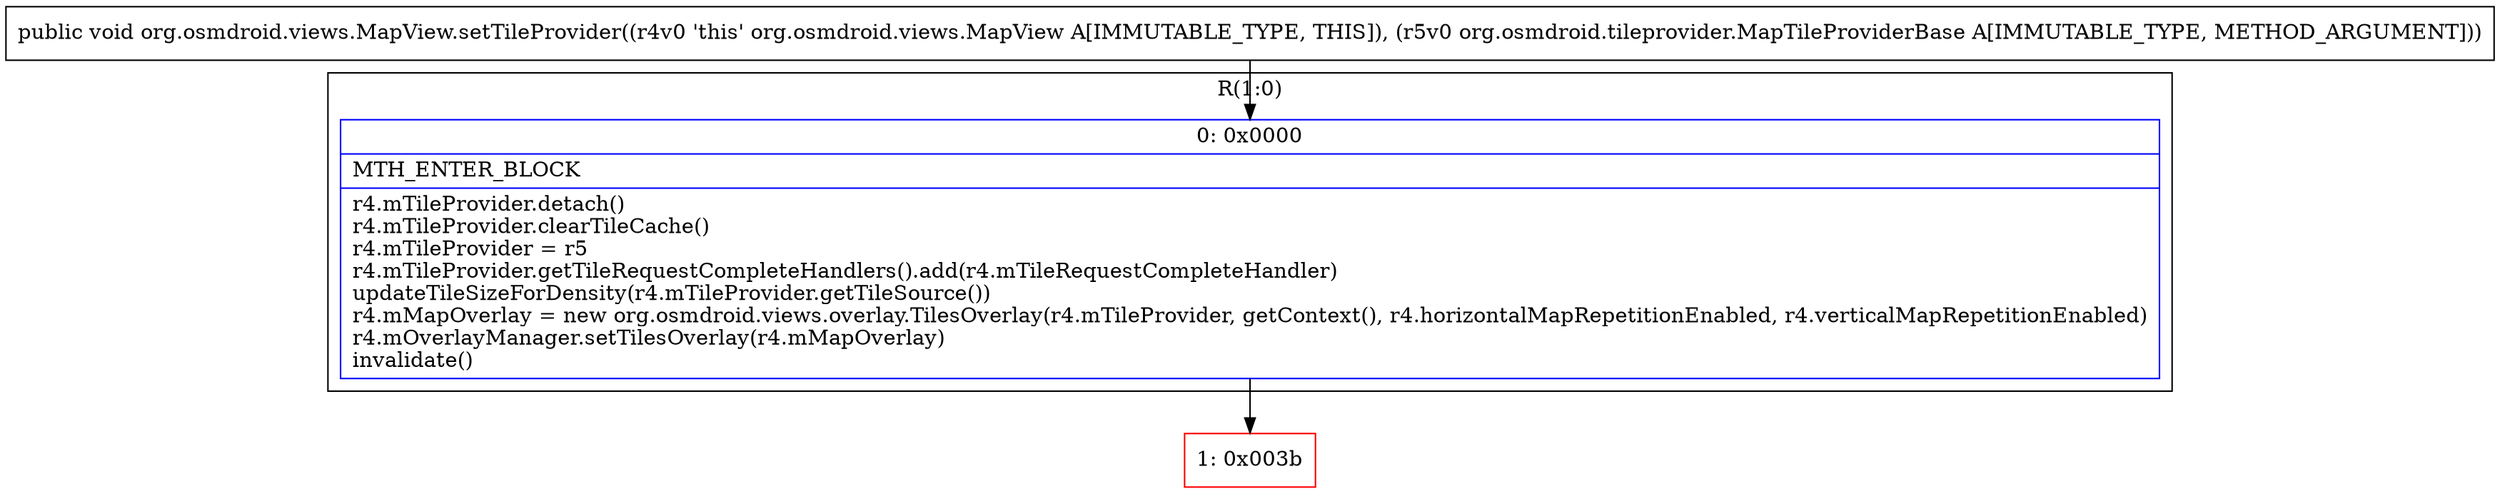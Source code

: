 digraph "CFG fororg.osmdroid.views.MapView.setTileProvider(Lorg\/osmdroid\/tileprovider\/MapTileProviderBase;)V" {
subgraph cluster_Region_1832977479 {
label = "R(1:0)";
node [shape=record,color=blue];
Node_0 [shape=record,label="{0\:\ 0x0000|MTH_ENTER_BLOCK\l|r4.mTileProvider.detach()\lr4.mTileProvider.clearTileCache()\lr4.mTileProvider = r5\lr4.mTileProvider.getTileRequestCompleteHandlers().add(r4.mTileRequestCompleteHandler)\lupdateTileSizeForDensity(r4.mTileProvider.getTileSource())\lr4.mMapOverlay = new org.osmdroid.views.overlay.TilesOverlay(r4.mTileProvider, getContext(), r4.horizontalMapRepetitionEnabled, r4.verticalMapRepetitionEnabled)\lr4.mOverlayManager.setTilesOverlay(r4.mMapOverlay)\linvalidate()\l}"];
}
Node_1 [shape=record,color=red,label="{1\:\ 0x003b}"];
MethodNode[shape=record,label="{public void org.osmdroid.views.MapView.setTileProvider((r4v0 'this' org.osmdroid.views.MapView A[IMMUTABLE_TYPE, THIS]), (r5v0 org.osmdroid.tileprovider.MapTileProviderBase A[IMMUTABLE_TYPE, METHOD_ARGUMENT])) }"];
MethodNode -> Node_0;
Node_0 -> Node_1;
}

